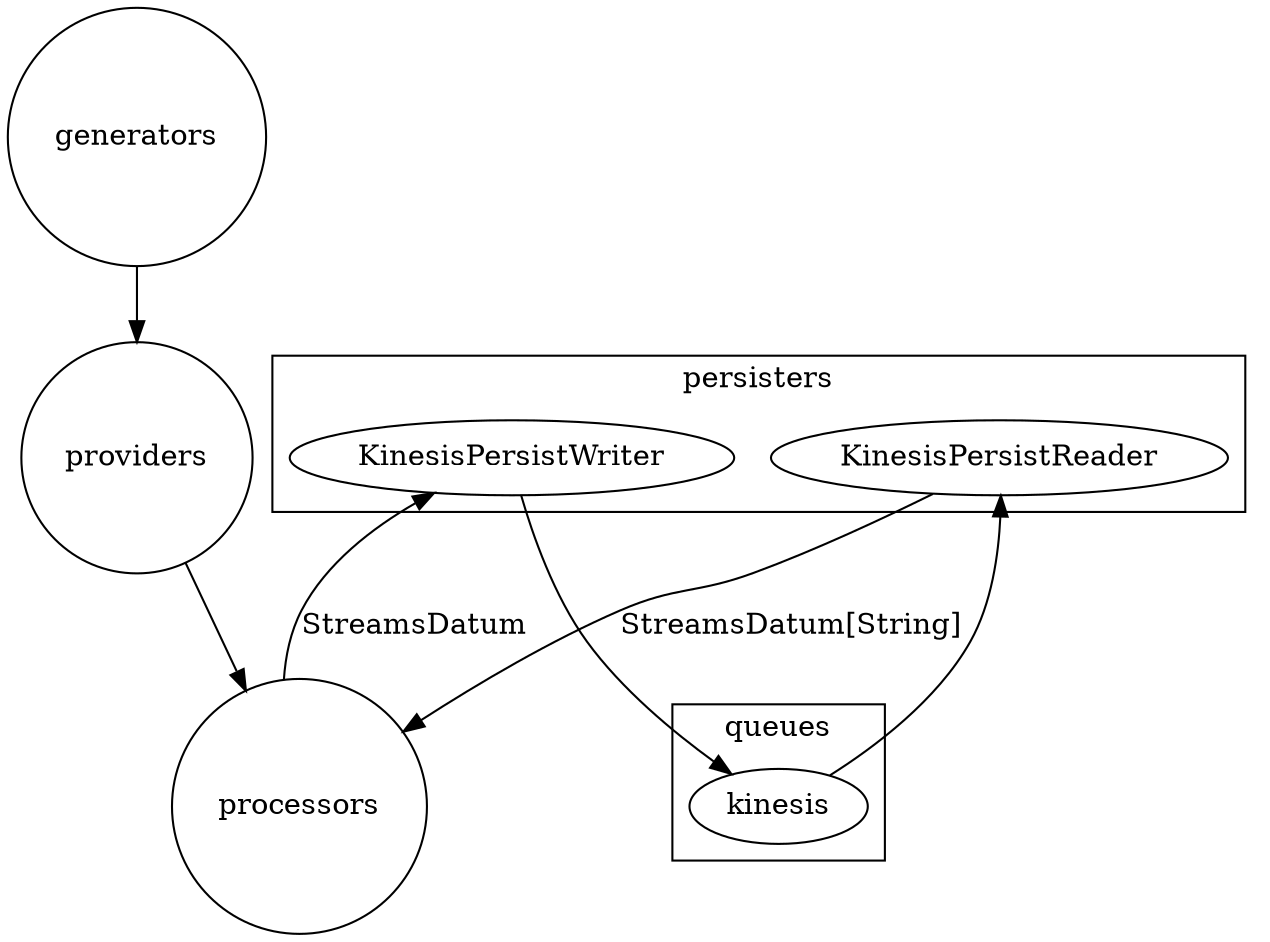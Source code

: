 /*
 * Licensed to the Apache Software Foundation (ASF) under one
 * or more contributor license agreements.  See the NOTICE file
 * distributed with this work for additional information
 * regarding copyright ownership.  The ASF licenses this file
 * to you under the Apache License, Version 2.0 (the
 * "License"); you may not use this file except in compliance
 * with the License.  You may obtain a copy of the License at
 *
 *   http://www.apache.org/licenses/LICENSE-2.0
 *
 * Unless required by applicable law or agreed to in writing,
 * software distributed under the License is distributed on an
 * "AS IS" BASIS, WITHOUT WARRANTIES OR CONDITIONS OF ANY
 * KIND, either express or implied.  See the License for the
 * specific language governing permissions and limitations
 * under the License.
 */
digraph g {

  graph [compound = true];

  //presentation
  splines = true;
  overlap = false;
  rankdir = TB;

  generators [label="generators", shape="circle"];
  providers [label="providers", shape="circle"];
  processors [label="processors", shape="circle"];

  subgraph cluster_persisters {
    label="persisters";
    persisters_kinesis_reader [label="KinesisPersistReader"]
    persisters_kinesis_writer [label="KinesisPersistWriter"]
  }

  subgraph cluster_queues {
    label="queues";
    kinesis [label="kinesis"]
  }

  generators -> providers
  providers -> processors
  processors -> persisters_kinesis_writer [label="StreamsDatum"]
  persisters_kinesis_reader -> processors [label="StreamsDatum[String]"]
  persisters_kinesis_writer -> kinesis
  kinesis -> persisters_kinesis_reader
}
